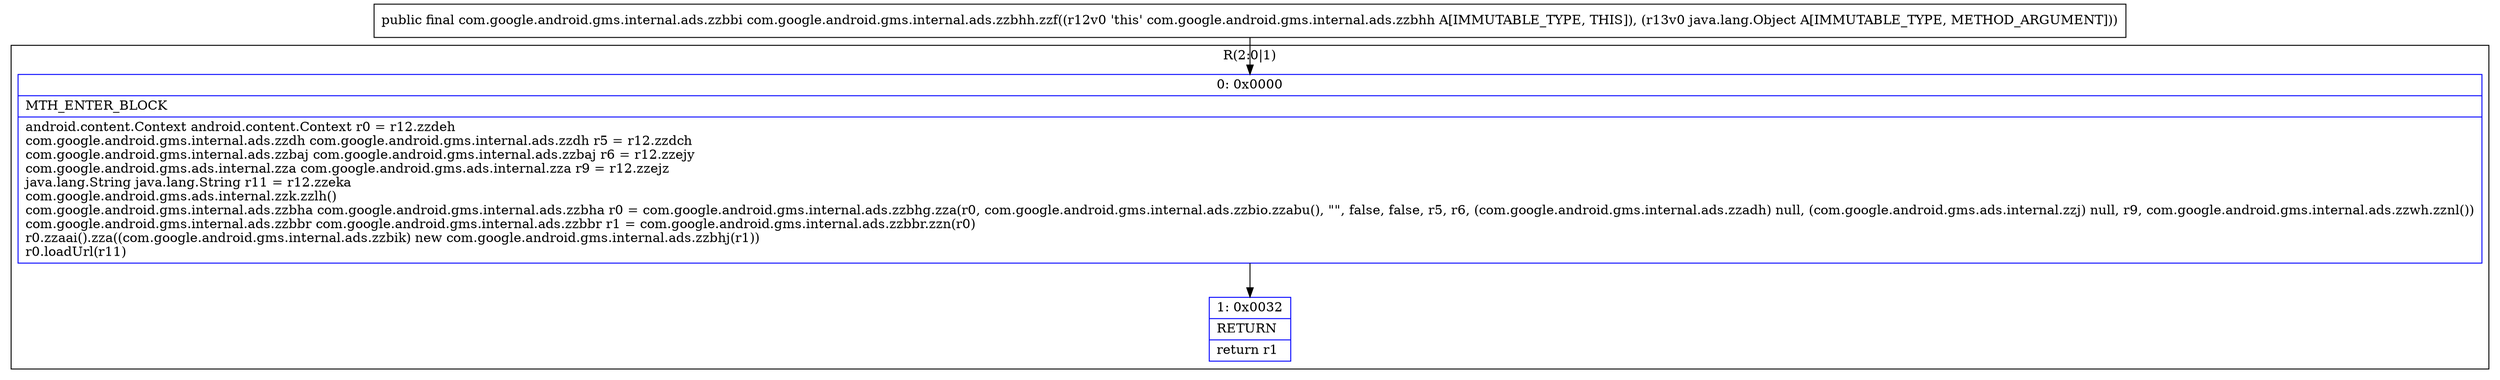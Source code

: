 digraph "CFG forcom.google.android.gms.internal.ads.zzbhh.zzf(Ljava\/lang\/Object;)Lcom\/google\/android\/gms\/internal\/ads\/zzbbi;" {
subgraph cluster_Region_190233708 {
label = "R(2:0|1)";
node [shape=record,color=blue];
Node_0 [shape=record,label="{0\:\ 0x0000|MTH_ENTER_BLOCK\l|android.content.Context android.content.Context r0 = r12.zzdeh\lcom.google.android.gms.internal.ads.zzdh com.google.android.gms.internal.ads.zzdh r5 = r12.zzdch\lcom.google.android.gms.internal.ads.zzbaj com.google.android.gms.internal.ads.zzbaj r6 = r12.zzejy\lcom.google.android.gms.ads.internal.zza com.google.android.gms.ads.internal.zza r9 = r12.zzejz\ljava.lang.String java.lang.String r11 = r12.zzeka\lcom.google.android.gms.ads.internal.zzk.zzlh()\lcom.google.android.gms.internal.ads.zzbha com.google.android.gms.internal.ads.zzbha r0 = com.google.android.gms.internal.ads.zzbhg.zza(r0, com.google.android.gms.internal.ads.zzbio.zzabu(), \"\", false, false, r5, r6, (com.google.android.gms.internal.ads.zzadh) null, (com.google.android.gms.ads.internal.zzj) null, r9, com.google.android.gms.internal.ads.zzwh.zznl())\lcom.google.android.gms.internal.ads.zzbbr com.google.android.gms.internal.ads.zzbbr r1 = com.google.android.gms.internal.ads.zzbbr.zzn(r0)\lr0.zzaai().zza((com.google.android.gms.internal.ads.zzbik) new com.google.android.gms.internal.ads.zzbhj(r1))\lr0.loadUrl(r11)\l}"];
Node_1 [shape=record,label="{1\:\ 0x0032|RETURN\l|return r1\l}"];
}
MethodNode[shape=record,label="{public final com.google.android.gms.internal.ads.zzbbi com.google.android.gms.internal.ads.zzbhh.zzf((r12v0 'this' com.google.android.gms.internal.ads.zzbhh A[IMMUTABLE_TYPE, THIS]), (r13v0 java.lang.Object A[IMMUTABLE_TYPE, METHOD_ARGUMENT])) }"];
MethodNode -> Node_0;
Node_0 -> Node_1;
}

